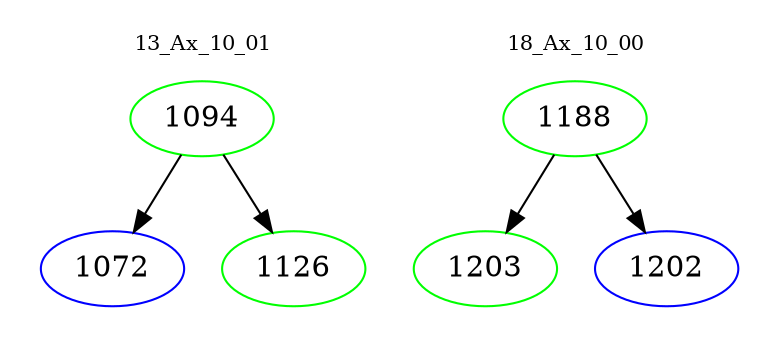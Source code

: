 digraph{
subgraph cluster_0 {
color = white
label = "13_Ax_10_01";
fontsize=10;
T0_1094 [label="1094", color="green"]
T0_1094 -> T0_1072 [color="black"]
T0_1072 [label="1072", color="blue"]
T0_1094 -> T0_1126 [color="black"]
T0_1126 [label="1126", color="green"]
}
subgraph cluster_1 {
color = white
label = "18_Ax_10_00";
fontsize=10;
T1_1188 [label="1188", color="green"]
T1_1188 -> T1_1203 [color="black"]
T1_1203 [label="1203", color="green"]
T1_1188 -> T1_1202 [color="black"]
T1_1202 [label="1202", color="blue"]
}
}
